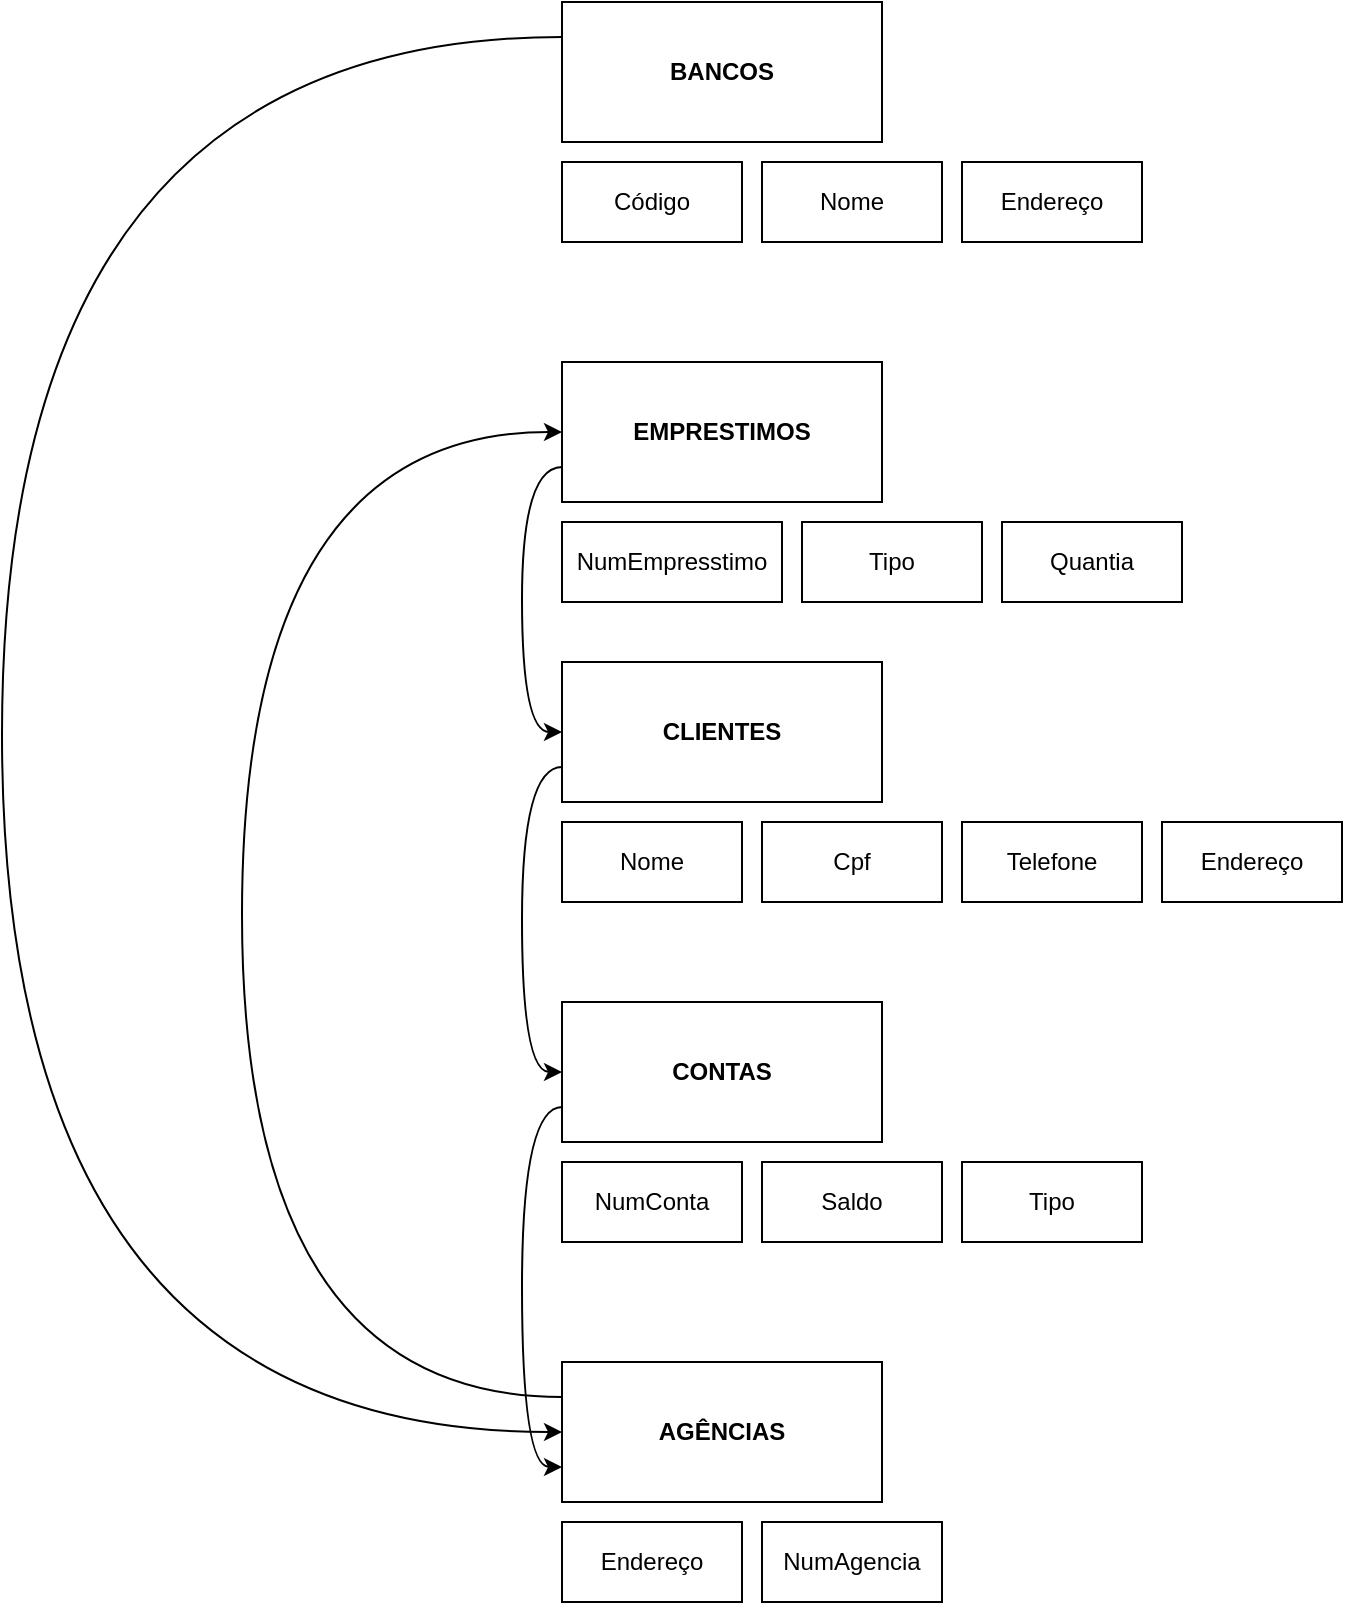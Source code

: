 <mxfile version="24.8.3">
  <diagram name="Página-1" id="UZGjUVI0pUbi-sTgCCxR">
    <mxGraphModel dx="2261" dy="726" grid="1" gridSize="10" guides="1" tooltips="1" connect="1" arrows="1" fold="1" page="1" pageScale="1" pageWidth="827" pageHeight="1169" math="0" shadow="0">
      <root>
        <mxCell id="0" />
        <mxCell id="1" parent="0" />
        <mxCell id="rDeh1MMmLVFuKvXPgz50-25" style="edgeStyle=orthogonalEdgeStyle;rounded=0;orthogonalLoop=1;jettySize=auto;html=1;exitX=0;exitY=0.75;exitDx=0;exitDy=0;entryX=0;entryY=0.5;entryDx=0;entryDy=0;curved=1;" edge="1" parent="1" source="rDeh1MMmLVFuKvXPgz50-2" target="rDeh1MMmLVFuKvXPgz50-3">
          <mxGeometry relative="1" as="geometry" />
        </mxCell>
        <mxCell id="rDeh1MMmLVFuKvXPgz50-2" value="&lt;b&gt;EMPRESTIMOS&lt;/b&gt;" style="rounded=0;whiteSpace=wrap;html=1;" vertex="1" parent="1">
          <mxGeometry x="180" y="240" width="160" height="70" as="geometry" />
        </mxCell>
        <mxCell id="rDeh1MMmLVFuKvXPgz50-26" style="edgeStyle=orthogonalEdgeStyle;rounded=0;orthogonalLoop=1;jettySize=auto;html=1;exitX=0;exitY=0.75;exitDx=0;exitDy=0;entryX=0;entryY=0.5;entryDx=0;entryDy=0;curved=1;" edge="1" parent="1" source="rDeh1MMmLVFuKvXPgz50-3" target="rDeh1MMmLVFuKvXPgz50-4">
          <mxGeometry relative="1" as="geometry" />
        </mxCell>
        <mxCell id="rDeh1MMmLVFuKvXPgz50-3" value="&lt;span&gt;CLIENTES&lt;/span&gt;" style="rounded=0;whiteSpace=wrap;html=1;fontStyle=1" vertex="1" parent="1">
          <mxGeometry x="180" y="390" width="160" height="70" as="geometry" />
        </mxCell>
        <mxCell id="rDeh1MMmLVFuKvXPgz50-27" style="edgeStyle=orthogonalEdgeStyle;rounded=0;orthogonalLoop=1;jettySize=auto;html=1;exitX=0;exitY=0.75;exitDx=0;exitDy=0;entryX=0;entryY=0.75;entryDx=0;entryDy=0;curved=1;" edge="1" parent="1" source="rDeh1MMmLVFuKvXPgz50-4" target="rDeh1MMmLVFuKvXPgz50-5">
          <mxGeometry relative="1" as="geometry" />
        </mxCell>
        <mxCell id="rDeh1MMmLVFuKvXPgz50-4" value="&lt;b&gt;CONTAS&lt;/b&gt;" style="rounded=0;whiteSpace=wrap;html=1;" vertex="1" parent="1">
          <mxGeometry x="180" y="560" width="160" height="70" as="geometry" />
        </mxCell>
        <mxCell id="rDeh1MMmLVFuKvXPgz50-24" style="edgeStyle=orthogonalEdgeStyle;rounded=0;orthogonalLoop=1;jettySize=auto;html=1;exitX=0;exitY=0.25;exitDx=0;exitDy=0;curved=1;" edge="1" parent="1" source="rDeh1MMmLVFuKvXPgz50-5" target="rDeh1MMmLVFuKvXPgz50-2">
          <mxGeometry relative="1" as="geometry">
            <Array as="points">
              <mxPoint x="20" y="758" />
              <mxPoint x="20" y="275" />
            </Array>
          </mxGeometry>
        </mxCell>
        <mxCell id="rDeh1MMmLVFuKvXPgz50-5" value="&lt;b&gt;AGÊNCIAS&lt;/b&gt;" style="rounded=0;whiteSpace=wrap;html=1;" vertex="1" parent="1">
          <mxGeometry x="180" y="740" width="160" height="70" as="geometry" />
        </mxCell>
        <mxCell id="rDeh1MMmLVFuKvXPgz50-23" style="edgeStyle=orthogonalEdgeStyle;rounded=0;orthogonalLoop=1;jettySize=auto;html=1;exitX=0;exitY=0.25;exitDx=0;exitDy=0;entryX=0;entryY=0.5;entryDx=0;entryDy=0;curved=1;" edge="1" parent="1" source="rDeh1MMmLVFuKvXPgz50-6" target="rDeh1MMmLVFuKvXPgz50-5">
          <mxGeometry relative="1" as="geometry">
            <Array as="points">
              <mxPoint x="-100" y="78" />
              <mxPoint x="-100" y="775" />
            </Array>
          </mxGeometry>
        </mxCell>
        <mxCell id="rDeh1MMmLVFuKvXPgz50-6" value="&lt;b&gt;BANCOS&lt;/b&gt;" style="rounded=0;whiteSpace=wrap;html=1;" vertex="1" parent="1">
          <mxGeometry x="180" y="60" width="160" height="70" as="geometry" />
        </mxCell>
        <mxCell id="rDeh1MMmLVFuKvXPgz50-7" value="Código" style="rounded=0;whiteSpace=wrap;html=1;" vertex="1" parent="1">
          <mxGeometry x="180" y="140" width="90" height="40" as="geometry" />
        </mxCell>
        <mxCell id="rDeh1MMmLVFuKvXPgz50-8" value="Nome" style="rounded=0;whiteSpace=wrap;html=1;" vertex="1" parent="1">
          <mxGeometry x="280" y="140" width="90" height="40" as="geometry" />
        </mxCell>
        <mxCell id="rDeh1MMmLVFuKvXPgz50-9" value="Endereço" style="rounded=0;whiteSpace=wrap;html=1;" vertex="1" parent="1">
          <mxGeometry x="380" y="140" width="90" height="40" as="geometry" />
        </mxCell>
        <mxCell id="rDeh1MMmLVFuKvXPgz50-10" value="Endereço" style="rounded=0;whiteSpace=wrap;html=1;" vertex="1" parent="1">
          <mxGeometry x="180" y="820" width="90" height="40" as="geometry" />
        </mxCell>
        <mxCell id="rDeh1MMmLVFuKvXPgz50-11" value="NumAgencia" style="rounded=0;whiteSpace=wrap;html=1;" vertex="1" parent="1">
          <mxGeometry x="280" y="820" width="90" height="40" as="geometry" />
        </mxCell>
        <mxCell id="rDeh1MMmLVFuKvXPgz50-12" value="NumConta" style="rounded=0;whiteSpace=wrap;html=1;" vertex="1" parent="1">
          <mxGeometry x="180" y="640" width="90" height="40" as="geometry" />
        </mxCell>
        <mxCell id="rDeh1MMmLVFuKvXPgz50-14" value="Saldo" style="rounded=0;whiteSpace=wrap;html=1;" vertex="1" parent="1">
          <mxGeometry x="280" y="640" width="90" height="40" as="geometry" />
        </mxCell>
        <mxCell id="rDeh1MMmLVFuKvXPgz50-15" value="Tipo" style="rounded=0;whiteSpace=wrap;html=1;" vertex="1" parent="1">
          <mxGeometry x="380" y="640" width="90" height="40" as="geometry" />
        </mxCell>
        <mxCell id="rDeh1MMmLVFuKvXPgz50-16" value="Tipo" style="rounded=0;whiteSpace=wrap;html=1;" vertex="1" parent="1">
          <mxGeometry x="300" y="320" width="90" height="40" as="geometry" />
        </mxCell>
        <mxCell id="rDeh1MMmLVFuKvXPgz50-17" value="NumEmpresstimo" style="rounded=0;whiteSpace=wrap;html=1;" vertex="1" parent="1">
          <mxGeometry x="180" y="320" width="110" height="40" as="geometry" />
        </mxCell>
        <mxCell id="rDeh1MMmLVFuKvXPgz50-18" value="Quantia" style="rounded=0;whiteSpace=wrap;html=1;" vertex="1" parent="1">
          <mxGeometry x="400" y="320" width="90" height="40" as="geometry" />
        </mxCell>
        <mxCell id="rDeh1MMmLVFuKvXPgz50-19" value="Nome" style="rounded=0;whiteSpace=wrap;html=1;" vertex="1" parent="1">
          <mxGeometry x="180" y="470" width="90" height="40" as="geometry" />
        </mxCell>
        <mxCell id="rDeh1MMmLVFuKvXPgz50-20" value="Cpf" style="rounded=0;whiteSpace=wrap;html=1;" vertex="1" parent="1">
          <mxGeometry x="280" y="470" width="90" height="40" as="geometry" />
        </mxCell>
        <mxCell id="rDeh1MMmLVFuKvXPgz50-21" value="Telefone" style="rounded=0;whiteSpace=wrap;html=1;" vertex="1" parent="1">
          <mxGeometry x="380" y="470" width="90" height="40" as="geometry" />
        </mxCell>
        <mxCell id="rDeh1MMmLVFuKvXPgz50-22" value="Endereço" style="rounded=0;whiteSpace=wrap;html=1;" vertex="1" parent="1">
          <mxGeometry x="480" y="470" width="90" height="40" as="geometry" />
        </mxCell>
      </root>
    </mxGraphModel>
  </diagram>
</mxfile>
